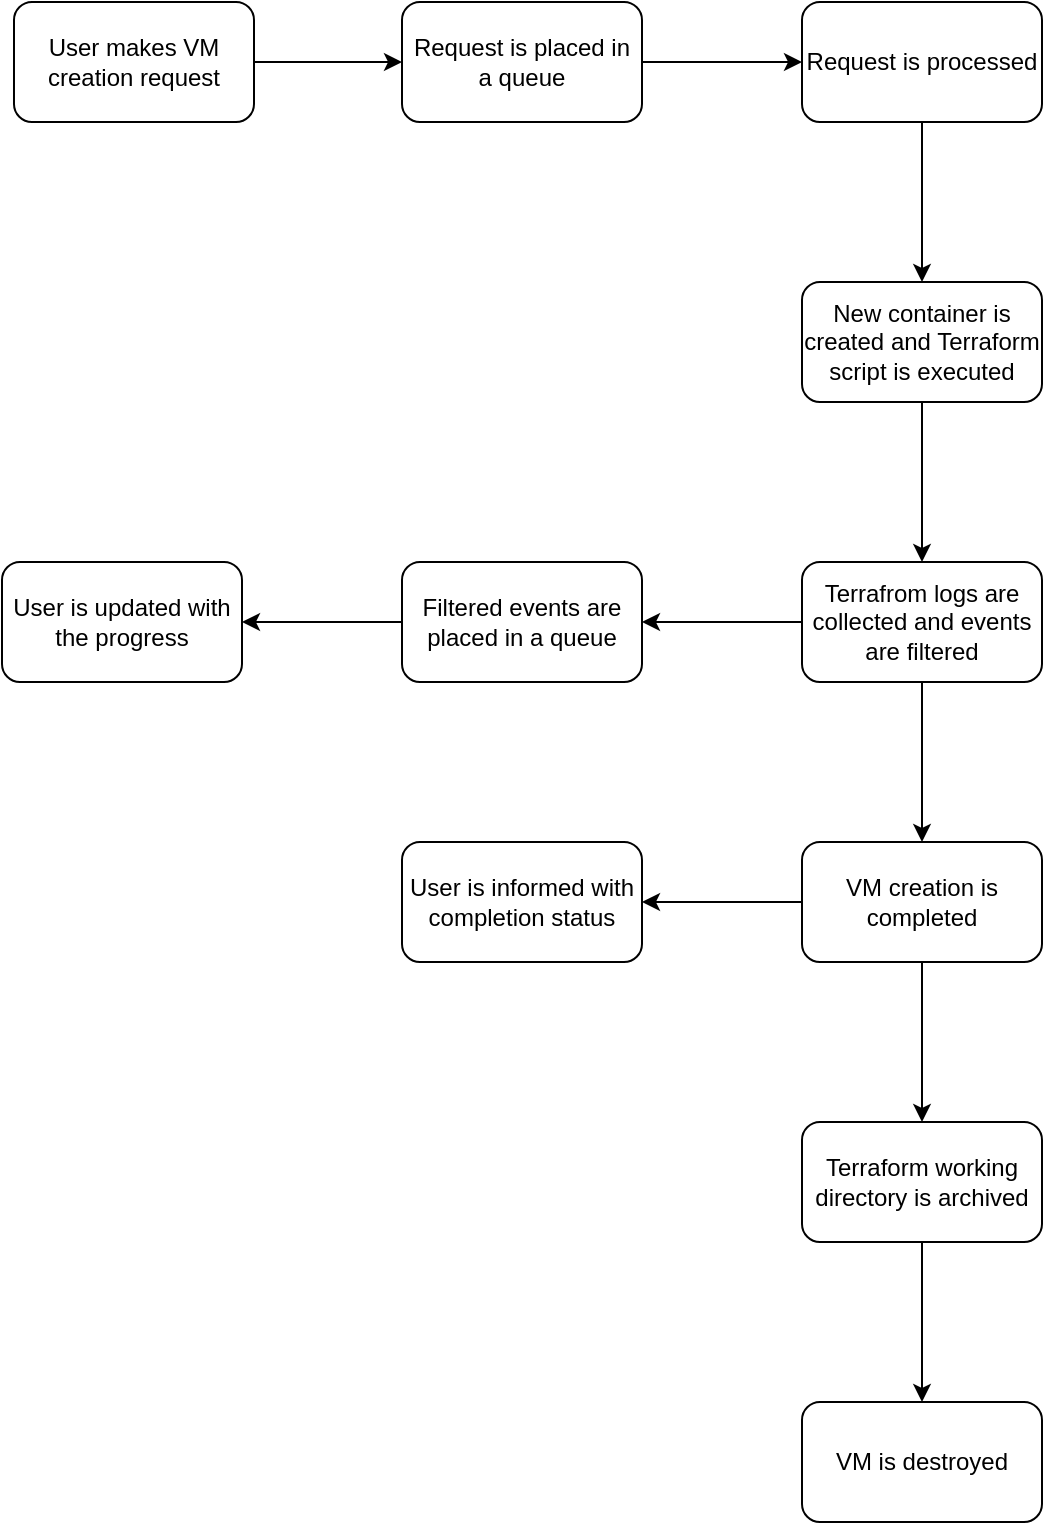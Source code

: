 <mxfile version="22.0.6" type="github">
  <diagram id="C5RBs43oDa-KdzZeNtuy" name="Page-1">
    <mxGraphModel dx="1085" dy="958" grid="1" gridSize="10" guides="1" tooltips="1" connect="1" arrows="1" fold="1" page="1" pageScale="1" pageWidth="827" pageHeight="1169" math="0" shadow="0">
      <root>
        <mxCell id="WIyWlLk6GJQsqaUBKTNV-0" />
        <mxCell id="WIyWlLk6GJQsqaUBKTNV-1" parent="WIyWlLk6GJQsqaUBKTNV-0" />
        <mxCell id="65D7SEEHSaJXO0t-OZLx-2" style="edgeStyle=orthogonalEdgeStyle;rounded=0;orthogonalLoop=1;jettySize=auto;html=1;" edge="1" parent="WIyWlLk6GJQsqaUBKTNV-1" source="65D7SEEHSaJXO0t-OZLx-0" target="65D7SEEHSaJXO0t-OZLx-1">
          <mxGeometry relative="1" as="geometry" />
        </mxCell>
        <mxCell id="65D7SEEHSaJXO0t-OZLx-0" value="User makes VM creation request" style="rounded=1;whiteSpace=wrap;html=1;" vertex="1" parent="WIyWlLk6GJQsqaUBKTNV-1">
          <mxGeometry x="100" y="100" width="120" height="60" as="geometry" />
        </mxCell>
        <mxCell id="65D7SEEHSaJXO0t-OZLx-5" value="" style="edgeStyle=orthogonalEdgeStyle;rounded=0;orthogonalLoop=1;jettySize=auto;html=1;" edge="1" parent="WIyWlLk6GJQsqaUBKTNV-1" source="65D7SEEHSaJXO0t-OZLx-1" target="65D7SEEHSaJXO0t-OZLx-4">
          <mxGeometry relative="1" as="geometry" />
        </mxCell>
        <mxCell id="65D7SEEHSaJXO0t-OZLx-1" value="Request is placed in a queue" style="rounded=1;whiteSpace=wrap;html=1;" vertex="1" parent="WIyWlLk6GJQsqaUBKTNV-1">
          <mxGeometry x="294" y="100" width="120" height="60" as="geometry" />
        </mxCell>
        <mxCell id="65D7SEEHSaJXO0t-OZLx-7" value="" style="edgeStyle=orthogonalEdgeStyle;rounded=0;orthogonalLoop=1;jettySize=auto;html=1;" edge="1" parent="WIyWlLk6GJQsqaUBKTNV-1" source="65D7SEEHSaJXO0t-OZLx-4" target="65D7SEEHSaJXO0t-OZLx-6">
          <mxGeometry relative="1" as="geometry" />
        </mxCell>
        <mxCell id="65D7SEEHSaJXO0t-OZLx-4" value="Request is processed" style="whiteSpace=wrap;html=1;rounded=1;" vertex="1" parent="WIyWlLk6GJQsqaUBKTNV-1">
          <mxGeometry x="494" y="100" width="120" height="60" as="geometry" />
        </mxCell>
        <mxCell id="65D7SEEHSaJXO0t-OZLx-9" value="" style="edgeStyle=orthogonalEdgeStyle;rounded=0;orthogonalLoop=1;jettySize=auto;html=1;" edge="1" parent="WIyWlLk6GJQsqaUBKTNV-1" source="65D7SEEHSaJXO0t-OZLx-6" target="65D7SEEHSaJXO0t-OZLx-8">
          <mxGeometry relative="1" as="geometry" />
        </mxCell>
        <mxCell id="65D7SEEHSaJXO0t-OZLx-6" value="New container is created and Terraform script is executed" style="whiteSpace=wrap;html=1;rounded=1;" vertex="1" parent="WIyWlLk6GJQsqaUBKTNV-1">
          <mxGeometry x="494" y="240" width="120" height="60" as="geometry" />
        </mxCell>
        <mxCell id="65D7SEEHSaJXO0t-OZLx-11" value="" style="edgeStyle=orthogonalEdgeStyle;rounded=0;orthogonalLoop=1;jettySize=auto;html=1;" edge="1" parent="WIyWlLk6GJQsqaUBKTNV-1" source="65D7SEEHSaJXO0t-OZLx-8" target="65D7SEEHSaJXO0t-OZLx-10">
          <mxGeometry relative="1" as="geometry" />
        </mxCell>
        <mxCell id="65D7SEEHSaJXO0t-OZLx-15" value="" style="edgeStyle=orthogonalEdgeStyle;rounded=0;orthogonalLoop=1;jettySize=auto;html=1;" edge="1" parent="WIyWlLk6GJQsqaUBKTNV-1" source="65D7SEEHSaJXO0t-OZLx-8" target="65D7SEEHSaJXO0t-OZLx-14">
          <mxGeometry relative="1" as="geometry" />
        </mxCell>
        <mxCell id="65D7SEEHSaJXO0t-OZLx-8" value="Terrafrom logs are collected and events are filtered" style="whiteSpace=wrap;html=1;rounded=1;" vertex="1" parent="WIyWlLk6GJQsqaUBKTNV-1">
          <mxGeometry x="494" y="380" width="120" height="60" as="geometry" />
        </mxCell>
        <mxCell id="65D7SEEHSaJXO0t-OZLx-13" value="" style="edgeStyle=orthogonalEdgeStyle;rounded=0;orthogonalLoop=1;jettySize=auto;html=1;" edge="1" parent="WIyWlLk6GJQsqaUBKTNV-1" source="65D7SEEHSaJXO0t-OZLx-10" target="65D7SEEHSaJXO0t-OZLx-12">
          <mxGeometry relative="1" as="geometry" />
        </mxCell>
        <mxCell id="65D7SEEHSaJXO0t-OZLx-10" value="Filtered events are placed in a queue" style="whiteSpace=wrap;html=1;rounded=1;" vertex="1" parent="WIyWlLk6GJQsqaUBKTNV-1">
          <mxGeometry x="294" y="380" width="120" height="60" as="geometry" />
        </mxCell>
        <mxCell id="65D7SEEHSaJXO0t-OZLx-12" value="User is updated with the progress" style="whiteSpace=wrap;html=1;rounded=1;" vertex="1" parent="WIyWlLk6GJQsqaUBKTNV-1">
          <mxGeometry x="94" y="380" width="120" height="60" as="geometry" />
        </mxCell>
        <mxCell id="65D7SEEHSaJXO0t-OZLx-17" value="" style="edgeStyle=orthogonalEdgeStyle;rounded=0;orthogonalLoop=1;jettySize=auto;html=1;" edge="1" parent="WIyWlLk6GJQsqaUBKTNV-1" source="65D7SEEHSaJXO0t-OZLx-14" target="65D7SEEHSaJXO0t-OZLx-16">
          <mxGeometry relative="1" as="geometry" />
        </mxCell>
        <mxCell id="65D7SEEHSaJXO0t-OZLx-19" value="" style="edgeStyle=orthogonalEdgeStyle;rounded=0;orthogonalLoop=1;jettySize=auto;html=1;" edge="1" parent="WIyWlLk6GJQsqaUBKTNV-1" source="65D7SEEHSaJXO0t-OZLx-14" target="65D7SEEHSaJXO0t-OZLx-18">
          <mxGeometry relative="1" as="geometry" />
        </mxCell>
        <mxCell id="65D7SEEHSaJXO0t-OZLx-14" value="VM creation is completed" style="whiteSpace=wrap;html=1;rounded=1;" vertex="1" parent="WIyWlLk6GJQsqaUBKTNV-1">
          <mxGeometry x="494" y="520" width="120" height="60" as="geometry" />
        </mxCell>
        <mxCell id="65D7SEEHSaJXO0t-OZLx-21" value="" style="edgeStyle=orthogonalEdgeStyle;rounded=0;orthogonalLoop=1;jettySize=auto;html=1;" edge="1" parent="WIyWlLk6GJQsqaUBKTNV-1" source="65D7SEEHSaJXO0t-OZLx-16" target="65D7SEEHSaJXO0t-OZLx-20">
          <mxGeometry relative="1" as="geometry" />
        </mxCell>
        <mxCell id="65D7SEEHSaJXO0t-OZLx-16" value="Terraform working directory is archived" style="whiteSpace=wrap;html=1;rounded=1;" vertex="1" parent="WIyWlLk6GJQsqaUBKTNV-1">
          <mxGeometry x="494" y="660" width="120" height="60" as="geometry" />
        </mxCell>
        <mxCell id="65D7SEEHSaJXO0t-OZLx-18" value="User is informed with completion status" style="whiteSpace=wrap;html=1;rounded=1;" vertex="1" parent="WIyWlLk6GJQsqaUBKTNV-1">
          <mxGeometry x="294" y="520" width="120" height="60" as="geometry" />
        </mxCell>
        <mxCell id="65D7SEEHSaJXO0t-OZLx-20" value="VM is destroyed" style="whiteSpace=wrap;html=1;rounded=1;" vertex="1" parent="WIyWlLk6GJQsqaUBKTNV-1">
          <mxGeometry x="494" y="800" width="120" height="60" as="geometry" />
        </mxCell>
      </root>
    </mxGraphModel>
  </diagram>
</mxfile>
